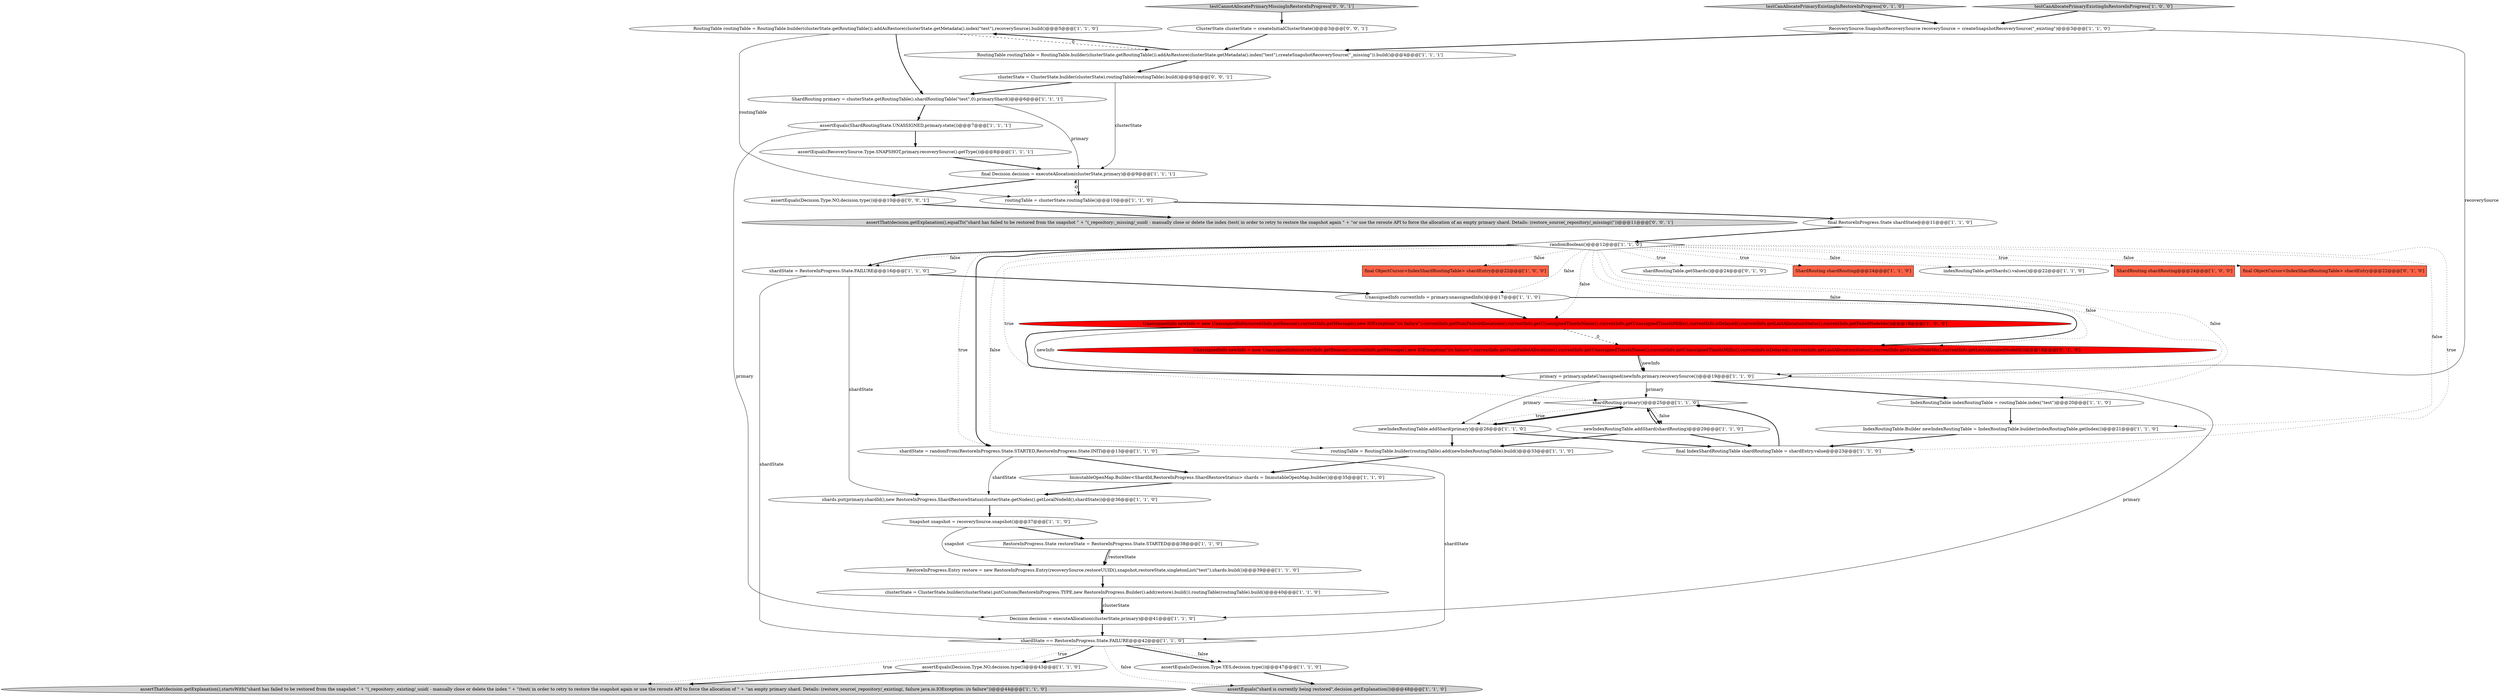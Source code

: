 digraph {
12 [style = filled, label = "final ObjectCursor<IndexShardRoutingTable> shardEntry@@@22@@@['1', '0', '0']", fillcolor = tomato, shape = box image = "AAA0AAABBB1BBB"];
30 [style = filled, label = "assertThat(decision.getExplanation(),startsWith(\"shard has failed to be restored from the snapshot \" + \"(_repository:_existing/_uuid( - manually close or delete the index \" + \"(test( in order to retry to restore the snapshot again or use the reroute API to force the allocation of \" + \"an empty primary shard. Details: (restore_source(_repository/_existing(, failure java.io.IOException: i/o failure\"))@@@44@@@['1', '1', '0']", fillcolor = lightgray, shape = ellipse image = "AAA0AAABBB1BBB"];
44 [style = filled, label = "clusterState = ClusterState.builder(clusterState).routingTable(routingTable).build()@@@5@@@['0', '0', '1']", fillcolor = white, shape = ellipse image = "AAA0AAABBB3BBB"];
43 [style = filled, label = "assertThat(decision.getExplanation(),equalTo(\"shard has failed to be restored from the snapshot \" + \"(_repository:_missing/_uuid( - manually close or delete the index (test( in order to retry to restore the snapshot again \" + \"or use the reroute API to force the allocation of an empty primary shard. Details: (restore_source(_repository/_missing((\"))@@@11@@@['0', '0', '1']", fillcolor = lightgray, shape = ellipse image = "AAA0AAABBB3BBB"];
39 [style = filled, label = "final ObjectCursor<IndexShardRoutingTable> shardEntry@@@22@@@['0', '1', '0']", fillcolor = tomato, shape = box image = "AAA0AAABBB2BBB"];
14 [style = filled, label = "RestoreInProgress.Entry restore = new RestoreInProgress.Entry(recoverySource.restoreUUID(),snapshot,restoreState,singletonList(\"test\"),shards.build())@@@39@@@['1', '1', '0']", fillcolor = white, shape = ellipse image = "AAA0AAABBB1BBB"];
21 [style = filled, label = "shardState == RestoreInProgress.State.FAILURE@@@42@@@['1', '1', '0']", fillcolor = white, shape = diamond image = "AAA0AAABBB1BBB"];
45 [style = filled, label = "assertEquals(Decision.Type.NO,decision.type())@@@10@@@['0', '0', '1']", fillcolor = white, shape = ellipse image = "AAA0AAABBB3BBB"];
3 [style = filled, label = "UnassignedInfo newInfo = new UnassignedInfo(currentInfo.getReason(),currentInfo.getMessage(),new IOException(\"i/o failure\"),currentInfo.getNumFailedAllocations(),currentInfo.getUnassignedTimeInNanos(),currentInfo.getUnassignedTimeInMillis(),currentInfo.isDelayed(),currentInfo.getLastAllocationStatus(),currentInfo.getFailedNodeIds())@@@18@@@['1', '0', '0']", fillcolor = red, shape = ellipse image = "AAA1AAABBB1BBB"];
7 [style = filled, label = "assertEquals(Decision.Type.NO,decision.type())@@@43@@@['1', '1', '0']", fillcolor = white, shape = ellipse image = "AAA0AAABBB1BBB"];
8 [style = filled, label = "testCanAllocatePrimaryExistingInRestoreInProgress['1', '0', '0']", fillcolor = lightgray, shape = diamond image = "AAA0AAABBB1BBB"];
23 [style = filled, label = "RoutingTable routingTable = RoutingTable.builder(clusterState.getRoutingTable()).addAsRestore(clusterState.getMetadata().index(\"test\"),recoverySource).build()@@@5@@@['1', '1', '0']", fillcolor = white, shape = ellipse image = "AAA0AAABBB1BBB"];
17 [style = filled, label = "Decision decision = executeAllocation(clusterState,primary)@@@41@@@['1', '1', '0']", fillcolor = white, shape = ellipse image = "AAA0AAABBB1BBB"];
36 [style = filled, label = "shardRouting.primary()@@@25@@@['1', '1', '0']", fillcolor = white, shape = diamond image = "AAA0AAABBB1BBB"];
27 [style = filled, label = "assertEquals(RecoverySource.Type.SNAPSHOT,primary.recoverySource().getType())@@@8@@@['1', '1', '1']", fillcolor = white, shape = ellipse image = "AAA0AAABBB1BBB"];
4 [style = filled, label = "final Decision decision = executeAllocation(clusterState,primary)@@@9@@@['1', '1', '1']", fillcolor = white, shape = ellipse image = "AAA0AAABBB1BBB"];
6 [style = filled, label = "assertEquals(ShardRoutingState.UNASSIGNED,primary.state())@@@7@@@['1', '1', '1']", fillcolor = white, shape = ellipse image = "AAA0AAABBB1BBB"];
37 [style = filled, label = "shards.put(primary.shardId(),new RestoreInProgress.ShardRestoreStatus(clusterState.getNodes().getLocalNodeId(),shardState))@@@36@@@['1', '1', '0']", fillcolor = white, shape = ellipse image = "AAA0AAABBB1BBB"];
1 [style = filled, label = "randomBoolean()@@@12@@@['1', '1', '0']", fillcolor = white, shape = diamond image = "AAA0AAABBB1BBB"];
46 [style = filled, label = "testCannotAllocatePrimaryMissingInRestoreInProgress['0', '0', '1']", fillcolor = lightgray, shape = diamond image = "AAA0AAABBB3BBB"];
42 [style = filled, label = "shardRoutingTable.getShards()@@@24@@@['0', '1', '0']", fillcolor = white, shape = ellipse image = "AAA0AAABBB2BBB"];
15 [style = filled, label = "ShardRouting primary = clusterState.getRoutingTable().shardRoutingTable(\"test\",0).primaryShard()@@@6@@@['1', '1', '1']", fillcolor = white, shape = ellipse image = "AAA0AAABBB1BBB"];
31 [style = filled, label = "primary = primary.updateUnassigned(newInfo,primary.recoverySource())@@@19@@@['1', '1', '0']", fillcolor = white, shape = ellipse image = "AAA0AAABBB1BBB"];
20 [style = filled, label = "IndexRoutingTable indexRoutingTable = routingTable.index(\"test\")@@@20@@@['1', '1', '0']", fillcolor = white, shape = ellipse image = "AAA0AAABBB1BBB"];
9 [style = filled, label = "newIndexRoutingTable.addShard(shardRouting)@@@29@@@['1', '1', '0']", fillcolor = white, shape = ellipse image = "AAA0AAABBB1BBB"];
10 [style = filled, label = "assertEquals(\"shard is currently being restored\",decision.getExplanation())@@@48@@@['1', '1', '0']", fillcolor = lightgray, shape = ellipse image = "AAA0AAABBB1BBB"];
13 [style = filled, label = "final RestoreInProgress.State shardState@@@11@@@['1', '1', '0']", fillcolor = white, shape = ellipse image = "AAA0AAABBB1BBB"];
22 [style = filled, label = "RoutingTable routingTable = RoutingTable.builder(clusterState.getRoutingTable()).addAsRestore(clusterState.getMetadata().index(\"test\"),createSnapshotRecoverySource(\"_missing\")).build()@@@4@@@['1', '1', '1']", fillcolor = white, shape = ellipse image = "AAA0AAABBB1BBB"];
2 [style = filled, label = "shardState = RestoreInProgress.State.FAILURE@@@16@@@['1', '1', '0']", fillcolor = white, shape = ellipse image = "AAA0AAABBB1BBB"];
40 [style = filled, label = "testCanAllocatePrimaryExistingInRestoreInProgress['0', '1', '0']", fillcolor = lightgray, shape = diamond image = "AAA0AAABBB2BBB"];
34 [style = filled, label = "final IndexShardRoutingTable shardRoutingTable = shardEntry.value@@@23@@@['1', '1', '0']", fillcolor = white, shape = ellipse image = "AAA0AAABBB1BBB"];
26 [style = filled, label = "Snapshot snapshot = recoverySource.snapshot()@@@37@@@['1', '1', '0']", fillcolor = white, shape = ellipse image = "AAA0AAABBB1BBB"];
25 [style = filled, label = "IndexRoutingTable.Builder newIndexRoutingTable = IndexRoutingTable.builder(indexRoutingTable.getIndex())@@@21@@@['1', '1', '0']", fillcolor = white, shape = ellipse image = "AAA0AAABBB1BBB"];
32 [style = filled, label = "newIndexRoutingTable.addShard(primary)@@@26@@@['1', '1', '0']", fillcolor = white, shape = ellipse image = "AAA0AAABBB1BBB"];
19 [style = filled, label = "ShardRouting shardRouting@@@24@@@['1', '1', '0']", fillcolor = tomato, shape = box image = "AAA0AAABBB1BBB"];
5 [style = filled, label = "RecoverySource.SnapshotRecoverySource recoverySource = createSnapshotRecoverySource(\"_existing\")@@@3@@@['1', '1', '0']", fillcolor = white, shape = ellipse image = "AAA0AAABBB1BBB"];
0 [style = filled, label = "RestoreInProgress.State restoreState = RestoreInProgress.State.STARTED@@@38@@@['1', '1', '0']", fillcolor = white, shape = ellipse image = "AAA0AAABBB1BBB"];
28 [style = filled, label = "clusterState = ClusterState.builder(clusterState).putCustom(RestoreInProgress.TYPE,new RestoreInProgress.Builder().add(restore).build()).routingTable(routingTable).build()@@@40@@@['1', '1', '0']", fillcolor = white, shape = ellipse image = "AAA0AAABBB1BBB"];
33 [style = filled, label = "indexRoutingTable.getShards().values()@@@22@@@['1', '1', '0']", fillcolor = white, shape = ellipse image = "AAA0AAABBB1BBB"];
41 [style = filled, label = "UnassignedInfo newInfo = new UnassignedInfo(currentInfo.getReason(),currentInfo.getMessage(),new IOException(\"i/o failure\"),currentInfo.getNumFailedAllocations(),currentInfo.getUnassignedTimeInNanos(),currentInfo.getUnassignedTimeInMillis(),currentInfo.isDelayed(),currentInfo.getLastAllocationStatus(),currentInfo.getFailedNodeIds(),currentInfo.getLastAllocatedNodeId())@@@18@@@['0', '1', '0']", fillcolor = red, shape = ellipse image = "AAA1AAABBB2BBB"];
47 [style = filled, label = "ClusterState clusterState = createInitialClusterState()@@@3@@@['0', '0', '1']", fillcolor = white, shape = ellipse image = "AAA0AAABBB3BBB"];
38 [style = filled, label = "ImmutableOpenMap.Builder<ShardId,RestoreInProgress.ShardRestoreStatus> shards = ImmutableOpenMap.builder()@@@35@@@['1', '1', '0']", fillcolor = white, shape = ellipse image = "AAA0AAABBB1BBB"];
29 [style = filled, label = "routingTable = clusterState.routingTable()@@@10@@@['1', '1', '0']", fillcolor = white, shape = ellipse image = "AAA0AAABBB1BBB"];
16 [style = filled, label = "shardState = randomFrom(RestoreInProgress.State.STARTED,RestoreInProgress.State.INIT)@@@13@@@['1', '1', '0']", fillcolor = white, shape = ellipse image = "AAA0AAABBB1BBB"];
11 [style = filled, label = "ShardRouting shardRouting@@@24@@@['1', '0', '0']", fillcolor = tomato, shape = box image = "AAA0AAABBB1BBB"];
18 [style = filled, label = "assertEquals(Decision.Type.YES,decision.type())@@@47@@@['1', '1', '0']", fillcolor = white, shape = ellipse image = "AAA0AAABBB1BBB"];
24 [style = filled, label = "UnassignedInfo currentInfo = primary.unassignedInfo()@@@17@@@['1', '1', '0']", fillcolor = white, shape = ellipse image = "AAA0AAABBB1BBB"];
35 [style = filled, label = "routingTable = RoutingTable.builder(routingTable).add(newIndexRoutingTable).build()@@@33@@@['1', '1', '0']", fillcolor = white, shape = ellipse image = "AAA0AAABBB1BBB"];
32->35 [style = bold, label=""];
3->41 [style = dashed, label="0"];
25->34 [style = bold, label=""];
7->30 [style = bold, label=""];
44->15 [style = bold, label=""];
2->37 [style = solid, label="shardState"];
44->4 [style = solid, label="clusterState"];
14->28 [style = bold, label=""];
16->37 [style = solid, label="shardState"];
31->36 [style = solid, label="primary"];
32->34 [style = bold, label=""];
1->20 [style = dotted, label="false"];
31->17 [style = solid, label="primary"];
9->35 [style = bold, label=""];
21->18 [style = bold, label=""];
13->1 [style = bold, label=""];
1->34 [style = dotted, label="true"];
47->22 [style = bold, label=""];
0->14 [style = bold, label=""];
1->12 [style = dotted, label="false"];
5->31 [style = solid, label="recoverySource"];
45->43 [style = bold, label=""];
6->17 [style = solid, label="primary"];
1->31 [style = dotted, label="false"];
21->7 [style = dotted, label="true"];
35->38 [style = bold, label=""];
2->24 [style = bold, label=""];
31->20 [style = bold, label=""];
23->22 [style = dashed, label="0"];
1->33 [style = dotted, label="false"];
17->21 [style = bold, label=""];
23->29 [style = solid, label="routingTable"];
16->21 [style = solid, label="shardState"];
1->35 [style = dotted, label="false"];
36->9 [style = bold, label=""];
37->26 [style = bold, label=""];
21->10 [style = dotted, label="false"];
20->25 [style = bold, label=""];
22->23 [style = bold, label=""];
4->45 [style = bold, label=""];
1->42 [style = dotted, label="true"];
26->0 [style = bold, label=""];
29->4 [style = dashed, label="0"];
40->5 [style = bold, label=""];
38->37 [style = bold, label=""];
1->16 [style = bold, label=""];
21->30 [style = dotted, label="true"];
34->36 [style = bold, label=""];
32->36 [style = bold, label=""];
21->7 [style = bold, label=""];
1->39 [style = dotted, label="false"];
21->18 [style = dotted, label="false"];
5->22 [style = bold, label=""];
24->3 [style = bold, label=""];
0->14 [style = solid, label="restoreState"];
22->44 [style = bold, label=""];
23->15 [style = bold, label=""];
36->32 [style = dotted, label="true"];
4->29 [style = bold, label=""];
1->19 [style = dotted, label="true"];
1->24 [style = dotted, label="false"];
24->41 [style = bold, label=""];
29->13 [style = bold, label=""];
6->27 [style = bold, label=""];
18->10 [style = bold, label=""];
28->17 [style = bold, label=""];
41->31 [style = bold, label=""];
1->2 [style = bold, label=""];
1->16 [style = dotted, label="true"];
28->17 [style = solid, label="clusterState"];
26->14 [style = solid, label="snapshot"];
9->36 [style = bold, label=""];
1->3 [style = dotted, label="false"];
15->4 [style = solid, label="primary"];
3->31 [style = bold, label=""];
1->11 [style = dotted, label="true"];
1->25 [style = dotted, label="false"];
36->32 [style = bold, label=""];
15->6 [style = bold, label=""];
46->47 [style = bold, label=""];
1->2 [style = dotted, label="false"];
36->9 [style = dotted, label="false"];
27->4 [style = bold, label=""];
3->31 [style = solid, label="newInfo"];
1->36 [style = dotted, label="true"];
8->5 [style = bold, label=""];
41->31 [style = solid, label="newInfo"];
31->32 [style = solid, label="primary"];
2->21 [style = solid, label="shardState"];
16->38 [style = bold, label=""];
1->41 [style = dotted, label="false"];
9->34 [style = bold, label=""];
}

